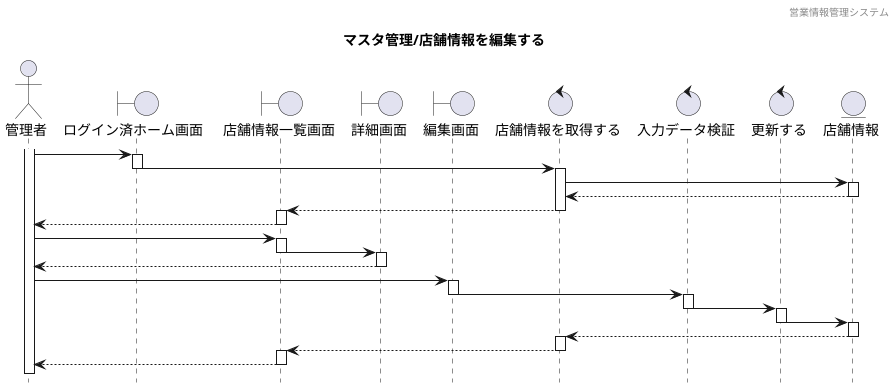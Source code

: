 @startuml sequence

hide footbox
header 営業情報管理システム
title マスタ管理/店舗情報を編集する

' actor "" as
actor "管理者" as a1

' boundary "" as 
boundary "ログイン済ホーム画面 " as b1
boundary "店舗情報一覧画面" as b2
boundary "詳細画面" as b3
boundary "編集画面" as b4

' control "" as 
control "店舗情報を取得する" as c1
control "入力データ検証" as c2
control "更新する" as c3

' entity "" as
entity "店舗情報" as e1

activate a1 
a1 -> b1 :
activate b1
b1 -> c1 :
deactivate b1

activate c1
c1 -> e1 :
activate e1
e1 --> c1 :
deactivate e1
c1 --> b2
deactivate c1

activate b2 
b2 --> a1 :
deactivate b2


a1 ->b2
activate b2
b2 -> b3
deactivate b2

activate b3
b3 --> a1 :
deactivate b3


a1 -> b4 :
activate b4
b4 -> c2 :
deactivate b4

activate c2
c2 -> c3 :
deactivate c2

activate c3
c3 -> e1 :
deactivate

activate e1
e1 --> c1 :
deactivate e1

activate c1
c1 --> b2 :
deactivate c1

activate b2 
b2  -->  a1
deactivate b2









@enduml